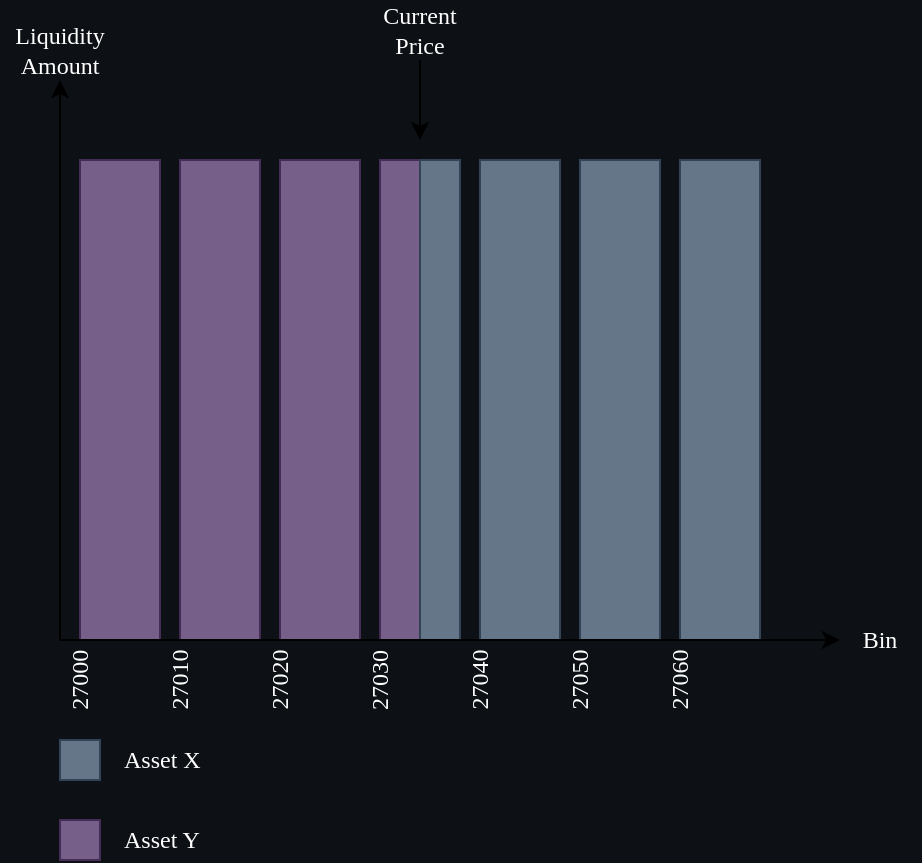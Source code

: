 <mxfile version="22.1.21" type="device" pages="2">
  <diagram id="pqKDRAmi3_s86vAvQmJZ" name="Basic">
    <mxGraphModel dx="566" dy="589" grid="1" gridSize="10" guides="1" tooltips="1" connect="1" arrows="1" fold="1" page="1" pageScale="1" pageWidth="850" pageHeight="1100" background="#0D1116" math="0" shadow="0">
      <root>
        <mxCell id="0" />
        <mxCell id="1" parent="0" />
        <mxCell id="3" value="" style="rounded=0;whiteSpace=wrap;html=1;fillColor=#76608a;strokeColor=#432D57;fontColor=#FFFFFF;fontFamily=Iosevka;" parent="1" vertex="1">
          <mxGeometry x="150" y="240" width="40" height="240" as="geometry" />
        </mxCell>
        <mxCell id="4" value="" style="rounded=0;whiteSpace=wrap;html=1;fillColor=#76608a;strokeColor=#432D57;fontColor=#FFFFFF;fontFamily=Iosevka;" parent="1" vertex="1">
          <mxGeometry x="100" y="240" width="40" height="240" as="geometry" />
        </mxCell>
        <mxCell id="5" value="" style="rounded=0;whiteSpace=wrap;html=1;fillColor=#76608a;strokeColor=#432D57;fontColor=#FFFFFF;fontFamily=Iosevka;" parent="1" vertex="1">
          <mxGeometry x="50" y="240" width="40" height="240" as="geometry" />
        </mxCell>
        <mxCell id="7" value="" style="rounded=0;whiteSpace=wrap;html=1;fillColor=#647687;fontColor=#FFFFFF;strokeColor=#314354;fontFamily=Iosevka;" parent="1" vertex="1">
          <mxGeometry x="350" y="240" width="40" height="240" as="geometry" />
        </mxCell>
        <mxCell id="8" value="" style="rounded=0;whiteSpace=wrap;html=1;fillColor=#647687;fontColor=#FFFFFF;strokeColor=#314354;fontFamily=Iosevka;" parent="1" vertex="1">
          <mxGeometry x="300" y="240" width="40" height="240" as="geometry" />
        </mxCell>
        <mxCell id="9" value="" style="rounded=0;whiteSpace=wrap;html=1;fillColor=#647687;fontColor=#FFFFFF;strokeColor=#314354;fontFamily=Iosevka;" parent="1" vertex="1">
          <mxGeometry x="250" y="240" width="40" height="240" as="geometry" />
        </mxCell>
        <mxCell id="10" value="" style="rounded=0;whiteSpace=wrap;html=1;fillColor=#76608a;strokeColor=#432D57;fontColor=#FFFFFF;fontFamily=Iosevka;" parent="1" vertex="1">
          <mxGeometry x="200" y="240" width="20" height="240" as="geometry" />
        </mxCell>
        <mxCell id="11" value="" style="rounded=0;whiteSpace=wrap;html=1;fillColor=#647687;fontColor=#FFFFFF;strokeColor=#314354;fontFamily=Iosevka;" parent="1" vertex="1">
          <mxGeometry x="220" y="240" width="20" height="240" as="geometry" />
        </mxCell>
        <mxCell id="13" value="" style="endArrow=classic;html=1;fontFamily=Iosevka;fontColor=#FFFFFF;" parent="1" edge="1">
          <mxGeometry width="50" height="50" relative="1" as="geometry">
            <mxPoint x="40" y="480" as="sourcePoint" />
            <mxPoint x="40" y="200" as="targetPoint" />
          </mxGeometry>
        </mxCell>
        <mxCell id="14" value="" style="endArrow=classic;html=1;fontFamily=Iosevka;fontColor=#FFFFFF;" parent="1" edge="1">
          <mxGeometry width="50" height="50" relative="1" as="geometry">
            <mxPoint x="40" y="480" as="sourcePoint" />
            <mxPoint x="430" y="480" as="targetPoint" />
          </mxGeometry>
        </mxCell>
        <mxCell id="15" value="Liquidity Amount" style="text;html=1;strokeColor=none;fillColor=none;align=center;verticalAlign=middle;whiteSpace=wrap;rounded=0;fontFamily=Iosevka;fontColor=#FFFFFF;" parent="1" vertex="1">
          <mxGeometry x="10" y="170" width="60" height="30" as="geometry" />
        </mxCell>
        <mxCell id="16" value="Bin" style="text;html=1;strokeColor=none;fillColor=none;align=center;verticalAlign=middle;whiteSpace=wrap;rounded=0;fontFamily=Iosevka;fontColor=#FFFFFF;" parent="1" vertex="1">
          <mxGeometry x="430" y="460" width="40" height="40" as="geometry" />
        </mxCell>
        <mxCell id="17" value="27000" style="text;html=1;strokeColor=none;fillColor=none;align=center;verticalAlign=middle;whiteSpace=wrap;rounded=0;rotation=-90;fontFamily=Iosevka;fontColor=#FFFFFF;" parent="1" vertex="1">
          <mxGeometry x="30.12" y="484.88" width="39.75" height="30" as="geometry" />
        </mxCell>
        <mxCell id="18" value="27010" style="text;html=1;strokeColor=none;fillColor=none;align=center;verticalAlign=middle;whiteSpace=wrap;rounded=0;rotation=-90;fontFamily=Iosevka;fontColor=#FFFFFF;" parent="1" vertex="1">
          <mxGeometry x="80" y="484.88" width="39.75" height="30" as="geometry" />
        </mxCell>
        <mxCell id="19" value="27020" style="text;html=1;strokeColor=none;fillColor=none;align=center;verticalAlign=middle;whiteSpace=wrap;rounded=0;rotation=-90;fontFamily=Iosevka;fontColor=#FFFFFF;" parent="1" vertex="1">
          <mxGeometry x="130" y="484.88" width="39.75" height="30" as="geometry" />
        </mxCell>
        <mxCell id="20" value="27030" style="text;html=1;strokeColor=none;fillColor=none;align=center;verticalAlign=middle;whiteSpace=wrap;rounded=0;rotation=-90;fontFamily=Iosevka;fontColor=#FFFFFF;" parent="1" vertex="1">
          <mxGeometry x="180.25" y="484.88" width="39.75" height="30" as="geometry" />
        </mxCell>
        <mxCell id="21" value="27040" style="text;html=1;strokeColor=none;fillColor=none;align=center;verticalAlign=middle;whiteSpace=wrap;rounded=0;rotation=-90;fontFamily=Iosevka;fontColor=#FFFFFF;" parent="1" vertex="1">
          <mxGeometry x="230" y="484.88" width="39.75" height="30" as="geometry" />
        </mxCell>
        <mxCell id="22" value="27050" style="text;html=1;strokeColor=none;fillColor=none;align=center;verticalAlign=middle;whiteSpace=wrap;rounded=0;rotation=-90;fontFamily=Iosevka;fontColor=#FFFFFF;" parent="1" vertex="1">
          <mxGeometry x="280" y="484.88" width="39.75" height="30" as="geometry" />
        </mxCell>
        <mxCell id="23" value="27060" style="text;html=1;strokeColor=none;fillColor=none;align=center;verticalAlign=middle;whiteSpace=wrap;rounded=0;rotation=-90;fontFamily=Iosevka;fontColor=#FFFFFF;" parent="1" vertex="1">
          <mxGeometry x="330" y="484.88" width="39.75" height="30" as="geometry" />
        </mxCell>
        <mxCell id="24" value="" style="endArrow=classic;html=1;fontFamily=Iosevka;exitX=0.5;exitY=1;exitDx=0;exitDy=0;fontColor=#FFFFFF;" parent="1" source="25" edge="1">
          <mxGeometry width="50" height="50" relative="1" as="geometry">
            <mxPoint x="220" y="190" as="sourcePoint" />
            <mxPoint x="220" y="230" as="targetPoint" />
          </mxGeometry>
        </mxCell>
        <mxCell id="25" value="Current Price" style="text;html=1;strokeColor=none;fillColor=none;align=center;verticalAlign=middle;whiteSpace=wrap;rounded=0;fontFamily=Iosevka;fontColor=#FFFFFF;" parent="1" vertex="1">
          <mxGeometry x="190" y="160" width="60" height="30" as="geometry" />
        </mxCell>
        <mxCell id="27" value="" style="rounded=0;whiteSpace=wrap;html=1;fillColor=#76608a;strokeColor=#432D57;fontColor=#FFFFFF;fontFamily=Iosevka;" parent="1" vertex="1">
          <mxGeometry x="40" y="570" width="20" height="20" as="geometry" />
        </mxCell>
        <mxCell id="28" value="" style="rounded=0;whiteSpace=wrap;html=1;fillColor=#647687;fontColor=#FFFFFF;strokeColor=#314354;fontFamily=Iosevka;" parent="1" vertex="1">
          <mxGeometry x="40" y="530" width="20" height="20" as="geometry" />
        </mxCell>
        <mxCell id="29" value="Asset X" style="text;html=1;strokeColor=none;fillColor=none;align=left;verticalAlign=middle;whiteSpace=wrap;rounded=0;fontFamily=Iosevka;fontColor=#FFFFFF;" parent="1" vertex="1">
          <mxGeometry x="70" y="530" width="60" height="20" as="geometry" />
        </mxCell>
        <mxCell id="30" value="Asset Y" style="text;html=1;strokeColor=none;fillColor=none;align=left;verticalAlign=middle;whiteSpace=wrap;rounded=0;fontFamily=Iosevka;fontColor=#FFFFFF;" parent="1" vertex="1">
          <mxGeometry x="70" y="570" width="60" height="20" as="geometry" />
        </mxCell>
      </root>
    </mxGraphModel>
  </diagram>
  <diagram id="zaAHw7Wg4pT8E5ZCm4Gf" name="price-increase">
    <mxGraphModel dx="1003" dy="606" grid="1" gridSize="10" guides="1" tooltips="1" connect="1" arrows="1" fold="1" page="1" pageScale="1" pageWidth="850" pageHeight="1100" background="#0D1116" math="0" shadow="0">
      <root>
        <mxCell id="0" />
        <mxCell id="1" parent="0" />
        <mxCell id="IHCq6ecMO6SJtxeSIwSL-1" value="" style="rounded=0;whiteSpace=wrap;html=1;fillColor=#76608a;strokeColor=#432D57;fontColor=#FFFFFF;fontFamily=Iosevka;" vertex="1" parent="1">
          <mxGeometry x="150" y="240" width="40" height="240" as="geometry" />
        </mxCell>
        <mxCell id="IHCq6ecMO6SJtxeSIwSL-2" value="" style="rounded=0;whiteSpace=wrap;html=1;fillColor=#76608a;strokeColor=#432D57;fontColor=#FFFFFF;fontFamily=Iosevka;" vertex="1" parent="1">
          <mxGeometry x="100" y="240" width="40" height="240" as="geometry" />
        </mxCell>
        <mxCell id="IHCq6ecMO6SJtxeSIwSL-3" value="" style="rounded=0;whiteSpace=wrap;html=1;fillColor=#76608a;strokeColor=#432D57;fontColor=#FFFFFF;fontFamily=Iosevka;" vertex="1" parent="1">
          <mxGeometry x="50" y="240" width="40" height="240" as="geometry" />
        </mxCell>
        <mxCell id="IHCq6ecMO6SJtxeSIwSL-4" value="" style="rounded=0;whiteSpace=wrap;html=1;fillColor=#647687;fontColor=#FFFFFF;strokeColor=#314354;fontFamily=Iosevka;" vertex="1" parent="1">
          <mxGeometry x="350" y="240" width="40" height="240" as="geometry" />
        </mxCell>
        <mxCell id="IHCq6ecMO6SJtxeSIwSL-5" value="" style="rounded=0;whiteSpace=wrap;html=1;fillColor=#647687;fontColor=#FFFFFF;strokeColor=#314354;fontFamily=Iosevka;" vertex="1" parent="1">
          <mxGeometry x="300" y="240" width="40" height="240" as="geometry" />
        </mxCell>
        <mxCell id="IHCq6ecMO6SJtxeSIwSL-7" value="" style="rounded=0;whiteSpace=wrap;html=1;fillColor=#76608a;strokeColor=#432D57;fontColor=#FFFFFF;fontFamily=Iosevka;" vertex="1" parent="1">
          <mxGeometry x="300" y="240" width="20" height="240" as="geometry" />
        </mxCell>
        <mxCell id="IHCq6ecMO6SJtxeSIwSL-8" value="" style="rounded=0;whiteSpace=wrap;html=1;fillColor=#647687;fontColor=#FFFFFF;strokeColor=#314354;fontFamily=Iosevka;" vertex="1" parent="1">
          <mxGeometry x="320" y="240" width="20" height="240" as="geometry" />
        </mxCell>
        <mxCell id="IHCq6ecMO6SJtxeSIwSL-9" value="" style="endArrow=classic;html=1;fontFamily=Iosevka;fontColor=#FFFFFF;" edge="1" parent="1">
          <mxGeometry width="50" height="50" relative="1" as="geometry">
            <mxPoint x="40" y="480" as="sourcePoint" />
            <mxPoint x="40" y="200" as="targetPoint" />
          </mxGeometry>
        </mxCell>
        <mxCell id="IHCq6ecMO6SJtxeSIwSL-11" value="Liquidity Amount" style="text;html=1;strokeColor=none;fillColor=none;align=center;verticalAlign=middle;whiteSpace=wrap;rounded=0;fontFamily=Iosevka;fontColor=#FFFFFF;" vertex="1" parent="1">
          <mxGeometry x="10" y="170" width="60" height="30" as="geometry" />
        </mxCell>
        <mxCell id="IHCq6ecMO6SJtxeSIwSL-12" value="Bin" style="text;html=1;strokeColor=none;fillColor=none;align=center;verticalAlign=middle;whiteSpace=wrap;rounded=0;fontFamily=Iosevka;fontColor=#FFFFFF;" vertex="1" parent="1">
          <mxGeometry x="430" y="460" width="40" height="40" as="geometry" />
        </mxCell>
        <mxCell id="IHCq6ecMO6SJtxeSIwSL-13" value="27000" style="text;html=1;strokeColor=none;fillColor=none;align=center;verticalAlign=middle;whiteSpace=wrap;rounded=0;rotation=-90;fontFamily=Iosevka;fontColor=#FFFFFF;" vertex="1" parent="1">
          <mxGeometry x="30.12" y="484.88" width="39.75" height="30" as="geometry" />
        </mxCell>
        <mxCell id="IHCq6ecMO6SJtxeSIwSL-14" value="27010" style="text;html=1;strokeColor=none;fillColor=none;align=center;verticalAlign=middle;whiteSpace=wrap;rounded=0;rotation=-90;fontFamily=Iosevka;fontColor=#FFFFFF;" vertex="1" parent="1">
          <mxGeometry x="80" y="484.88" width="39.75" height="30" as="geometry" />
        </mxCell>
        <mxCell id="IHCq6ecMO6SJtxeSIwSL-15" value="27020" style="text;html=1;strokeColor=none;fillColor=none;align=center;verticalAlign=middle;whiteSpace=wrap;rounded=0;rotation=-90;fontFamily=Iosevka;fontColor=#FFFFFF;" vertex="1" parent="1">
          <mxGeometry x="130" y="484.88" width="39.75" height="30" as="geometry" />
        </mxCell>
        <mxCell id="IHCq6ecMO6SJtxeSIwSL-16" value="27030" style="text;html=1;strokeColor=none;fillColor=none;align=center;verticalAlign=middle;whiteSpace=wrap;rounded=0;rotation=-90;fontFamily=Iosevka;fontColor=#FFFFFF;" vertex="1" parent="1">
          <mxGeometry x="180.25" y="484.88" width="39.75" height="30" as="geometry" />
        </mxCell>
        <mxCell id="IHCq6ecMO6SJtxeSIwSL-17" value="27040" style="text;html=1;strokeColor=none;fillColor=none;align=center;verticalAlign=middle;whiteSpace=wrap;rounded=0;rotation=-90;fontFamily=Iosevka;fontColor=#FFFFFF;" vertex="1" parent="1">
          <mxGeometry x="230" y="484.88" width="39.75" height="30" as="geometry" />
        </mxCell>
        <mxCell id="IHCq6ecMO6SJtxeSIwSL-18" value="27050" style="text;html=1;strokeColor=none;fillColor=none;align=center;verticalAlign=middle;whiteSpace=wrap;rounded=0;rotation=-90;fontFamily=Iosevka;fontColor=#FFFFFF;" vertex="1" parent="1">
          <mxGeometry x="280" y="484.88" width="39.75" height="30" as="geometry" />
        </mxCell>
        <mxCell id="IHCq6ecMO6SJtxeSIwSL-19" value="27060" style="text;html=1;strokeColor=none;fillColor=none;align=center;verticalAlign=middle;whiteSpace=wrap;rounded=0;rotation=-90;fontFamily=Iosevka;fontColor=#FFFFFF;" vertex="1" parent="1">
          <mxGeometry x="330" y="484.88" width="39.75" height="30" as="geometry" />
        </mxCell>
        <mxCell id="IHCq6ecMO6SJtxeSIwSL-20" value="" style="endArrow=classic;html=1;fontFamily=Iosevka;exitX=0.5;exitY=1;exitDx=0;exitDy=0;fontColor=#FFFFFF;" edge="1" parent="1" source="IHCq6ecMO6SJtxeSIwSL-21">
          <mxGeometry width="50" height="50" relative="1" as="geometry">
            <mxPoint x="320" y="190" as="sourcePoint" />
            <mxPoint x="320" y="230" as="targetPoint" />
          </mxGeometry>
        </mxCell>
        <mxCell id="IHCq6ecMO6SJtxeSIwSL-21" value="Current Price" style="text;html=1;strokeColor=none;fillColor=none;align=center;verticalAlign=middle;whiteSpace=wrap;rounded=0;fontFamily=Iosevka;fontColor=#FFFFFF;" vertex="1" parent="1">
          <mxGeometry x="290" y="160" width="60" height="30" as="geometry" />
        </mxCell>
        <mxCell id="IHCq6ecMO6SJtxeSIwSL-22" value="" style="rounded=0;whiteSpace=wrap;html=1;fillColor=#76608a;strokeColor=#432D57;fontColor=#FFFFFF;fontFamily=Iosevka;" vertex="1" parent="1">
          <mxGeometry x="40" y="570" width="20" height="20" as="geometry" />
        </mxCell>
        <mxCell id="IHCq6ecMO6SJtxeSIwSL-23" value="" style="rounded=0;whiteSpace=wrap;html=1;fillColor=#647687;fontColor=#FFFFFF;strokeColor=#314354;fontFamily=Iosevka;" vertex="1" parent="1">
          <mxGeometry x="40" y="530" width="20" height="20" as="geometry" />
        </mxCell>
        <mxCell id="IHCq6ecMO6SJtxeSIwSL-24" value="Asset X" style="text;html=1;strokeColor=none;fillColor=none;align=left;verticalAlign=middle;whiteSpace=wrap;rounded=0;fontFamily=Iosevka;fontColor=#FFFFFF;" vertex="1" parent="1">
          <mxGeometry x="70" y="530" width="60" height="20" as="geometry" />
        </mxCell>
        <mxCell id="IHCq6ecMO6SJtxeSIwSL-25" value="Asset Y" style="text;html=1;strokeColor=none;fillColor=none;align=left;verticalAlign=middle;whiteSpace=wrap;rounded=0;fontFamily=Iosevka;fontColor=#FFFFFF;" vertex="1" parent="1">
          <mxGeometry x="70" y="570" width="60" height="20" as="geometry" />
        </mxCell>
        <mxCell id="IHCq6ecMO6SJtxeSIwSL-26" value="" style="rounded=0;whiteSpace=wrap;html=1;fillColor=#76608a;strokeColor=#432D57;fontColor=#FFFFFF;fontFamily=Iosevka;" vertex="1" parent="1">
          <mxGeometry x="200" y="240" width="40" height="240" as="geometry" />
        </mxCell>
        <mxCell id="IHCq6ecMO6SJtxeSIwSL-27" value="" style="rounded=0;whiteSpace=wrap;html=1;fillColor=#76608a;strokeColor=#432D57;fontColor=#FFFFFF;fontFamily=Iosevka;" vertex="1" parent="1">
          <mxGeometry x="250" y="240" width="40" height="240" as="geometry" />
        </mxCell>
        <mxCell id="IHCq6ecMO6SJtxeSIwSL-10" value="" style="endArrow=classic;html=1;fontFamily=Iosevka;fontColor=#FFFFFF;" edge="1" parent="1">
          <mxGeometry width="50" height="50" relative="1" as="geometry">
            <mxPoint x="40" y="480" as="sourcePoint" />
            <mxPoint x="430" y="480" as="targetPoint" />
          </mxGeometry>
        </mxCell>
      </root>
    </mxGraphModel>
  </diagram>
</mxfile>
